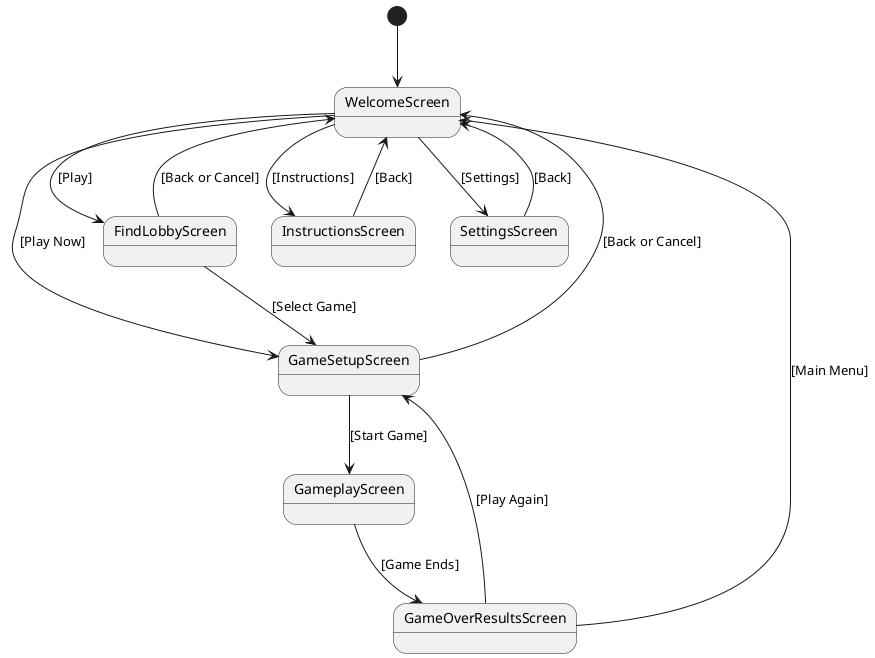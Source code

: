 @startuml

[*] --> WelcomeScreen

WelcomeScreen --> GameSetupScreen: [Play Now]
WelcomeScreen --> FindLobbyScreen: [Play]
WelcomeScreen --> InstructionsScreen: [Instructions]
WelcomeScreen --> SettingsScreen: [Settings]

InstructionsScreen --> WelcomeScreen: [Back]
SettingsScreen --> WelcomeScreen: [Back]

FindLobbyScreen --> GameSetupScreen: [Select Game]
FindLobbyScreen --> WelcomeScreen: [Back or Cancel]

GameSetupScreen --> GameplayScreen: [Start Game]
GameSetupScreen --> WelcomeScreen: [Back or Cancel]

GameplayScreen --> GameOverResultsScreen: [Game Ends]

GameOverResultsScreen --> GameSetupScreen: [Play Again]
GameOverResultsScreen --> WelcomeScreen: [Main Menu]

@enduml

@startsalt
{
  {T
    Welcome to Dobble Online
  }
  [Play]
  [Play Now]
  [Instructions]
  [Settings]
}
@endsalt


@startsalt
{
  {T
    Instructions
  }
  {+
    Step 1: blah blah blah
    ---
    Step 2: blah blah blah
    ---
    ...
  }
  [Back]
}
@endsalt

@startsalt
{
  {T
    Find a Game Lobby
  }
  {+
    Lobby 1 [Join]
    ---
    Lobby 2 [Join]
    ---
    Lobby 3 [Join]
    ---
    ...
  }
  [Create New Lobby]
  [Refresh List]
  [Back to Main Menu]
}
@endsalt

@startsalt
{
  {T
    Game Setup - Lobby
  }
  {+
    Player Name: [           ]
    ---
    Players in Lobby:
    - Player1 [Ready]
    - Player2 [Not Ready]
    - ...
    ---
    Choose Card Design: (>   )
  }
  [Ready]
  [Back to Find Lobby]
}
@endsalt

@startsalt
{
  {T
    Game Over - Results
  }
  {+
    1. Player1: Score
    ---
    2. Player2: Score
    ---
    3. Player3: Score
    ---
    ...
  }
  [Play Again]
  [Back to Main Menu]
}
@endsalt
